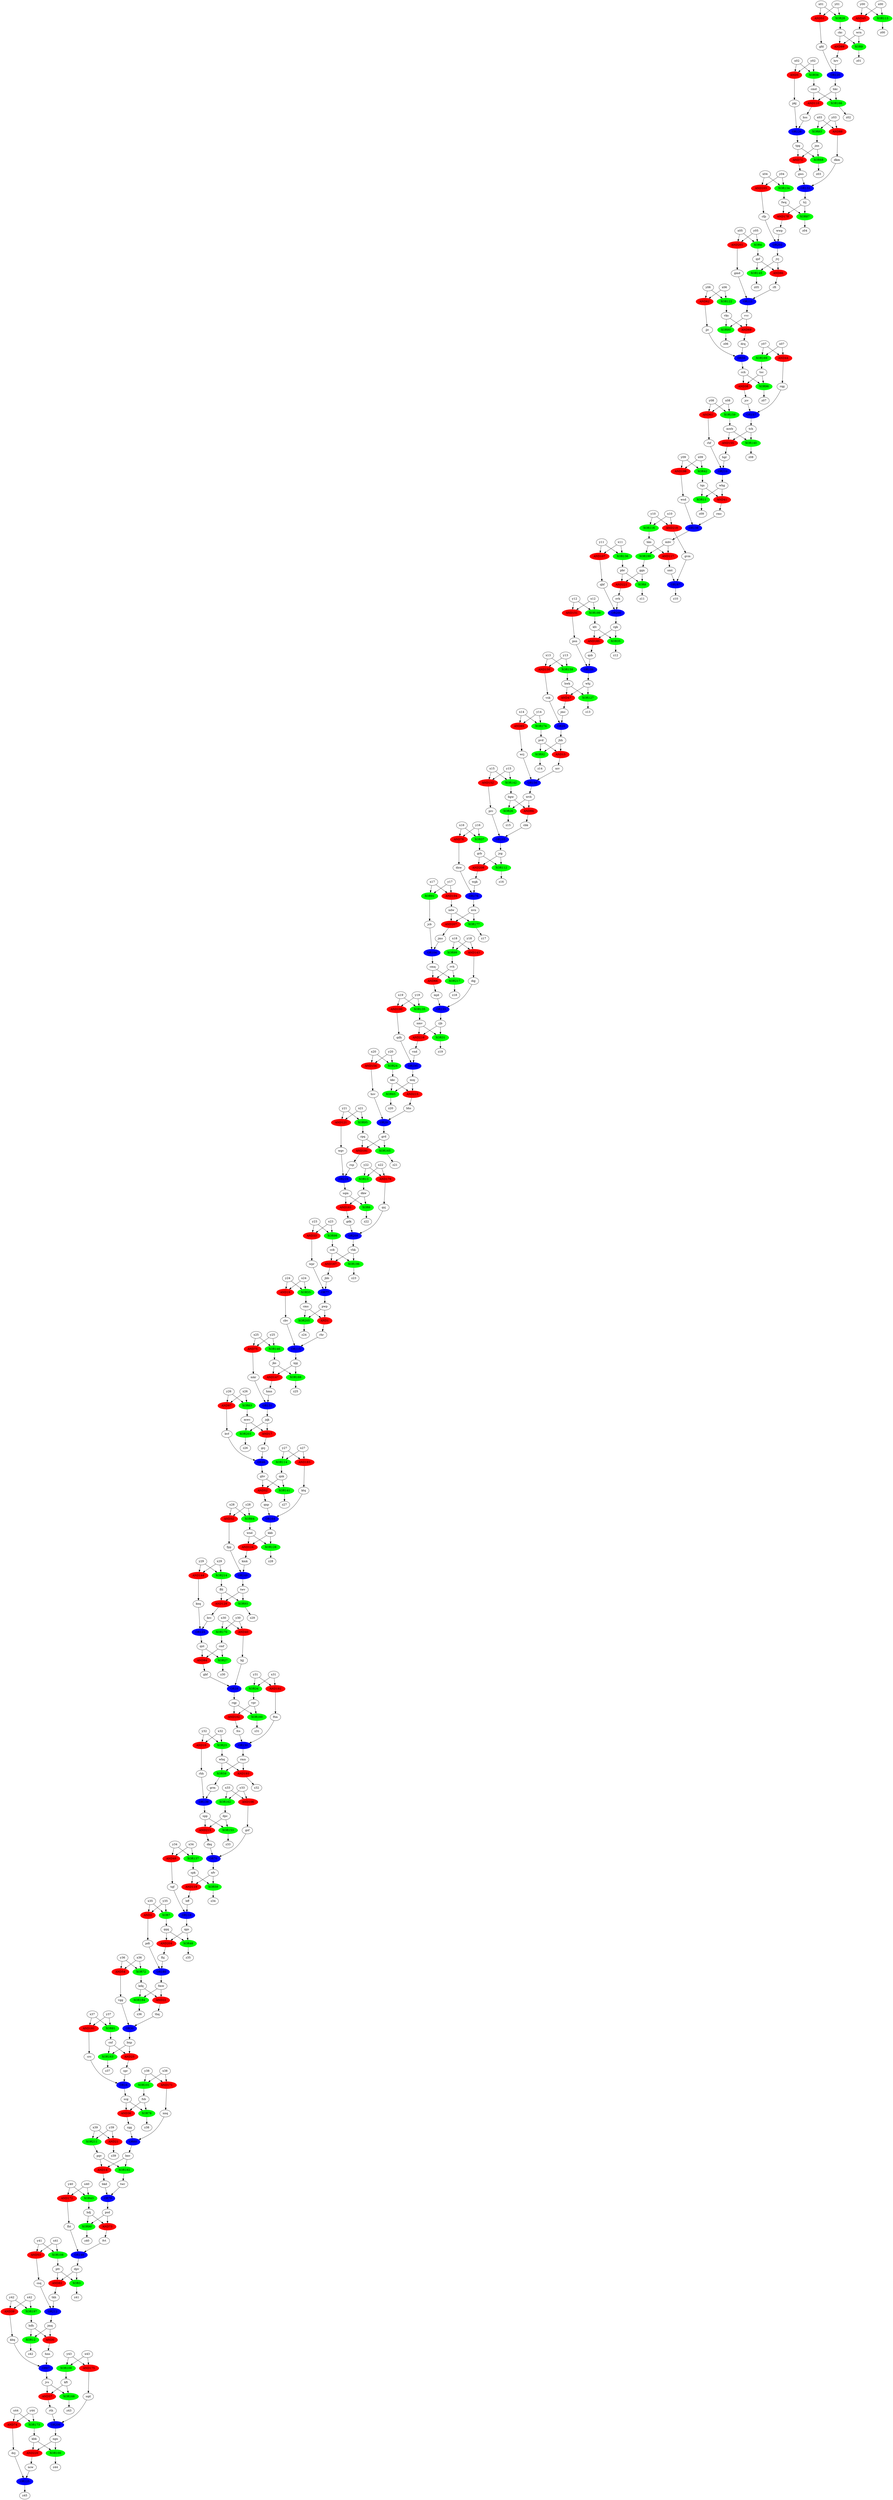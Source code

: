 digraph "logic" {
"AND0" ["color"="red","style"="filled"]
"AND1" ["color"="red","style"="filled"]
"AND2" ["color"="red","style"="filled"]
"XOR3" ["color"="green","style"="filled"]
"XOR4" ["color"="green","style"="filled"]
"AND5" ["color"="red","style"="filled"]
"XOR6" ["color"="green","style"="filled"]
"XOR7" ["color"="green","style"="filled"]
"XOR8" ["color"="green","style"="filled"]
"XOR9" ["color"="green","style"="filled"]
"AND10" ["color"="red","style"="filled"]
"XOR11" ["color"="green","style"="filled"]
"XOR12" ["color"="green","style"="filled"]
"XOR13" ["color"="green","style"="filled"]
"AND14" ["color"="red","style"="filled"]
"AND15" ["color"="red","style"="filled"]
"OR16" ["color"="blue","style"="filled"]
"AND17" ["color"="red","style"="filled"]
"OR18" ["color"="blue","style"="filled"]
"AND19" ["color"="red","style"="filled"]
"OR20" ["color"="blue","style"="filled"]
"AND21" ["color"="red","style"="filled"]
"AND22" ["color"="red","style"="filled"]
"XOR23" ["color"="green","style"="filled"]
"XOR24" ["color"="green","style"="filled"]
"AND25" ["color"="red","style"="filled"]
"XOR26" ["color"="green","style"="filled"]
"XOR27" ["color"="green","style"="filled"]
"XOR28" ["color"="green","style"="filled"]
"OR29" ["color"="blue","style"="filled"]
"OR30" ["color"="blue","style"="filled"]
"XOR31" ["color"="green","style"="filled"]
"AND32" ["color"="red","style"="filled"]
"AND33" ["color"="red","style"="filled"]
"XOR34" ["color"="green","style"="filled"]
"XOR35" ["color"="green","style"="filled"]
"AND36" ["color"="red","style"="filled"]
"XOR37" ["color"="green","style"="filled"]
"AND38" ["color"="red","style"="filled"]
"AND39" ["color"="red","style"="filled"]
"AND40" ["color"="red","style"="filled"]
"AND41" ["color"="red","style"="filled"]
"XOR42" ["color"="green","style"="filled"]
"XOR43" ["color"="green","style"="filled"]
"AND44" ["color"="red","style"="filled"]
"AND45" ["color"="red","style"="filled"]
"OR46" ["color"="blue","style"="filled"]
"AND47" ["color"="red","style"="filled"]
"XOR48" ["color"="green","style"="filled"]
"AND49" ["color"="red","style"="filled"]
"OR50" ["color"="blue","style"="filled"]
"AND51" ["color"="red","style"="filled"]
"AND52" ["color"="red","style"="filled"]
"AND53" ["color"="red","style"="filled"]
"AND54" ["color"="red","style"="filled"]
"XOR55" ["color"="green","style"="filled"]
"XOR56" ["color"="green","style"="filled"]
"AND57" ["color"="red","style"="filled"]
"XOR58" ["color"="green","style"="filled"]
"XOR59" ["color"="green","style"="filled"]
"OR60" ["color"="blue","style"="filled"]
"AND61" ["color"="red","style"="filled"]
"AND62" ["color"="red","style"="filled"]
"XOR63" ["color"="green","style"="filled"]
"XOR64" ["color"="green","style"="filled"]
"XOR65" ["color"="green","style"="filled"]
"AND66" ["color"="red","style"="filled"]
"OR67" ["color"="blue","style"="filled"]
"XOR68" ["color"="green","style"="filled"]
"AND69" ["color"="red","style"="filled"]
"OR70" ["color"="blue","style"="filled"]
"AND71" ["color"="red","style"="filled"]
"XOR72" ["color"="green","style"="filled"]
"AND73" ["color"="red","style"="filled"]
"AND74" ["color"="red","style"="filled"]
"AND75" ["color"="red","style"="filled"]
"AND76" ["color"="red","style"="filled"]
"OR77" ["color"="blue","style"="filled"]
"XOR78" ["color"="green","style"="filled"]
"OR79" ["color"="blue","style"="filled"]
"XOR80" ["color"="green","style"="filled"]
"XOR81" ["color"="green","style"="filled"]
"AND82" ["color"="red","style"="filled"]
"XOR83" ["color"="green","style"="filled"]
"AND84" ["color"="red","style"="filled"]
"AND85" ["color"="red","style"="filled"]
"AND86" ["color"="red","style"="filled"]
"XOR87" ["color"="green","style"="filled"]
"AND88" ["color"="red","style"="filled"]
"AND89" ["color"="red","style"="filled"]
"XOR90" ["color"="green","style"="filled"]
"XOR91" ["color"="green","style"="filled"]
"XOR92" ["color"="green","style"="filled"]
"XOR93" ["color"="green","style"="filled"]
"AND94" ["color"="red","style"="filled"]
"XOR95" ["color"="green","style"="filled"]
"XOR96" ["color"="green","style"="filled"]
"AND97" ["color"="red","style"="filled"]
"XOR98" ["color"="green","style"="filled"]
"XOR99" ["color"="green","style"="filled"]
"XOR100" ["color"="green","style"="filled"]
"XOR101" ["color"="green","style"="filled"]
"AND102" ["color"="red","style"="filled"]
"AND103" ["color"="red","style"="filled"]
"OR104" ["color"="blue","style"="filled"]
"OR105" ["color"="blue","style"="filled"]
"AND106" ["color"="red","style"="filled"]
"AND107" ["color"="red","style"="filled"]
"XOR108" ["color"="green","style"="filled"]
"XOR109" ["color"="green","style"="filled"]
"AND110" ["color"="red","style"="filled"]
"OR111" ["color"="blue","style"="filled"]
"XOR112" ["color"="green","style"="filled"]
"XOR113" ["color"="green","style"="filled"]
"XOR114" ["color"="green","style"="filled"]
"OR115" ["color"="blue","style"="filled"]
"XOR116" ["color"="green","style"="filled"]
"AND117" ["color"="red","style"="filled"]
"OR118" ["color"="blue","style"="filled"]
"AND119" ["color"="red","style"="filled"]
"OR120" ["color"="blue","style"="filled"]
"AND121" ["color"="red","style"="filled"]
"XOR122" ["color"="green","style"="filled"]
"OR123" ["color"="blue","style"="filled"]
"AND124" ["color"="red","style"="filled"]
"OR125" ["color"="blue","style"="filled"]
"OR126" ["color"="blue","style"="filled"]
"XOR127" ["color"="green","style"="filled"]
"XOR128" ["color"="green","style"="filled"]
"AND129" ["color"="red","style"="filled"]
"OR130" ["color"="blue","style"="filled"]
"OR131" ["color"="blue","style"="filled"]
"OR132" ["color"="blue","style"="filled"]
"OR133" ["color"="blue","style"="filled"]
"XOR134" ["color"="green","style"="filled"]
"XOR135" ["color"="green","style"="filled"]
"XOR136" ["color"="green","style"="filled"]
"XOR137" ["color"="green","style"="filled"]
"OR138" ["color"="blue","style"="filled"]
"OR139" ["color"="blue","style"="filled"]
"XOR140" ["color"="green","style"="filled"]
"XOR141" ["color"="green","style"="filled"]
"XOR142" ["color"="green","style"="filled"]
"AND143" ["color"="red","style"="filled"]
"AND144" ["color"="red","style"="filled"]
"XOR145" ["color"="green","style"="filled"]
"XOR146" ["color"="green","style"="filled"]
"AND147" ["color"="red","style"="filled"]
"OR148" ["color"="blue","style"="filled"]
"OR149" ["color"="blue","style"="filled"]
"AND150" ["color"="red","style"="filled"]
"AND151" ["color"="red","style"="filled"]
"AND152" ["color"="red","style"="filled"]
"XOR153" ["color"="green","style"="filled"]
"AND154" ["color"="red","style"="filled"]
"AND155" ["color"="red","style"="filled"]
"OR156" ["color"="blue","style"="filled"]
"OR157" ["color"="blue","style"="filled"]
"XOR158" ["color"="green","style"="filled"]
"XOR159" ["color"="green","style"="filled"]
"XOR160" ["color"="green","style"="filled"]
"AND161" ["color"="red","style"="filled"]
"XOR162" ["color"="green","style"="filled"]
"XOR163" ["color"="green","style"="filled"]
"OR164" ["color"="blue","style"="filled"]
"XOR165" ["color"="green","style"="filled"]
"XOR166" ["color"="green","style"="filled"]
"AND167" ["color"="red","style"="filled"]
"XOR168" ["color"="green","style"="filled"]
"XOR169" ["color"="green","style"="filled"]
"XOR170" ["color"="green","style"="filled"]
"AND171" ["color"="red","style"="filled"]
"AND172" ["color"="red","style"="filled"]
"XOR173" ["color"="green","style"="filled"]
"XOR174" ["color"="green","style"="filled"]
"AND175" ["color"="red","style"="filled"]
"OR176" ["color"="blue","style"="filled"]
"XOR177" ["color"="green","style"="filled"]
"AND178" ["color"="red","style"="filled"]
"AND179" ["color"="red","style"="filled"]
"OR180" ["color"="blue","style"="filled"]
"AND181" ["color"="red","style"="filled"]
"XOR182" ["color"="green","style"="filled"]
"AND183" ["color"="red","style"="filled"]
"XOR184" ["color"="green","style"="filled"]
"AND185" ["color"="red","style"="filled"]
"OR186" ["color"="blue","style"="filled"]
"OR187" ["color"="blue","style"="filled"]
"XOR188" ["color"="green","style"="filled"]
"XOR189" ["color"="green","style"="filled"]
"AND190" ["color"="red","style"="filled"]
"AND191" ["color"="red","style"="filled"]
"AND192" ["color"="red","style"="filled"]
"AND193" ["color"="red","style"="filled"]
"AND194" ["color"="red","style"="filled"]
"OR195" ["color"="blue","style"="filled"]
"XOR196" ["color"="green","style"="filled"]
"XOR197" ["color"="green","style"="filled"]
"AND198" ["color"="red","style"="filled"]
"XOR199" ["color"="green","style"="filled"]
"OR200" ["color"="blue","style"="filled"]
"AND201" ["color"="red","style"="filled"]
"OR202" ["color"="blue","style"="filled"]
"XOR203" ["color"="green","style"="filled"]
"AND204" ["color"="red","style"="filled"]
"XOR205" ["color"="green","style"="filled"]
"OR206" ["color"="blue","style"="filled"]
"AND207" ["color"="red","style"="filled"]
"AND208" ["color"="red","style"="filled"]
"OR209" ["color"="blue","style"="filled"]
"OR210" ["color"="blue","style"="filled"]
"XOR211" ["color"="green","style"="filled"]
"OR212" ["color"="blue","style"="filled"]
"AND213" ["color"="red","style"="filled"]
"XOR214" ["color"="green","style"="filled"]
"AND215" ["color"="red","style"="filled"]
"AND216" ["color"="red","style"="filled"]
"XOR217" ["color"="green","style"="filled"]
"AND218" ["color"="red","style"="filled"]
"OR219" ["color"="blue","style"="filled"]
"AND220" ["color"="red","style"="filled"]
"AND221" ["color"="red","style"="filled"]
"hdh" -> "XOR12"
"hdh" -> "AND0"
"AND0" -> "hnn"
"jmq" -> "XOR12"
"jmq" -> "AND0"
"hnn" -> "OR67"
"cms" -> "XOR205"
"cms" -> "AND1"
"AND1" -> "rhr"
"pwp" -> "XOR205"
"pwp" -> "AND1"
"rhr" -> "OR115"
"x35" -> "XOR7"
"x35" -> "AND2"
"AND2" -> "pdt"
"y35" -> "XOR7"
"y35" -> "AND2"
"pdt" -> "OR180"
"dpv" -> "AND82"
"dpv" -> "XOR3"
"XOR3" -> "z41"
"ptt" -> "AND82"
"ptt" -> "XOR3"
"x05" -> "AND201"
"x05" -> "XOR4"
"XOR4" -> "qsf"
"y05" -> "AND201"
"y05" -> "XOR4"
"qsf" -> "XOR145"
"qsf" -> "AND86"
"x02" -> "XOR56"
"x02" -> "AND5"
"AND5" -> "pkj"
"y02" -> "XOR56"
"y02" -> "AND5"
"pkj" -> "OR126"
"sqm" -> "AND161"
"sqm" -> "XOR6"
"XOR6" -> "z22"
"dkw" -> "AND161"
"dkw" -> "XOR6"
"XOR7" -> "qqq"
"qqq" -> "AND204"
"qqq" -> "XOR48"
"pbr" -> "AND221"
"pbr" -> "XOR8"
"XOR8" -> "z11"
"ggn" -> "AND221"
"ggn" -> "XOR8"
"ckc" -> "AND89"
"ckc" -> "XOR9"
"XOR9" -> "z01"
"wrn" -> "AND89"
"wrn" -> "XOR9"
"y32" -> "XOR23"
"y32" -> "AND10"
"AND10" -> "rhh"
"x32" -> "XOR23"
"x32" -> "AND10"
"rhh" -> "OR139"
"tqs" -> "AND41"
"tqs" -> "XOR11"
"XOR11" -> "z09"
"whg" -> "AND41"
"whg" -> "XOR11"
"XOR12" -> "z42"
"y22" -> "AND179"
"y22" -> "XOR13"
"XOR13" -> "dkw"
"x22" -> "AND179"
"x22" -> "XOR13"
"pqv" -> "XOR182"
"pqv" -> "AND14"
"AND14" -> "bkd"
"bnv" -> "XOR182"
"bnv" -> "AND14"
"bkd" -> "OR79"
"pvd" -> "XOR92"
"pvd" -> "AND15"
"AND15" -> "nrr"
"jhh" -> "XOR92"
"jhh" -> "AND15"
"nrr" -> "OR156"
"spr" -> "OR16"
"OR16" -> "scg"
"crc" -> "OR16"
"scg" -> "XOR78"
"scg" -> "AND36"
"mwc" -> "XOR203"
"mwc" -> "AND17"
"AND17" -> "gcj"
"jqk" -> "XOR203"
"jqk" -> "AND17"
"gcj" -> "OR46"
"gbf" -> "OR18"
"OR18" -> "rqp"
"bjj" -> "OR18"
"rqp" -> "XOR160"
"rqp" -> "AND102"
"y24" -> "XOR55"
"y24" -> "AND19"
"AND19" -> "cbv"
"x24" -> "XOR55"
"x24" -> "AND19"
"cbv" -> "OR115"
"vsk" -> "OR20"
"OR20" -> "jhh"
"jmc" -> "OR20"
"x39" -> "XOR211"
"x39" -> "AND21"
"AND21" -> "z39"
"y39" -> "XOR211"
"y39" -> "AND21"
"kdq" -> "XOR184"
"kdq" -> "AND22"
"AND22" -> "thq"
"fmw" -> "XOR184"
"fmw" -> "AND22"
"thq" -> "OR30"
"XOR23" -> "whq"
"whq" -> "AND193"
"whq" -> "XOR58"
"x20" -> "AND154"
"x20" -> "XOR24"
"XOR24" -> "kkc"
"y20" -> "AND154"
"y20" -> "XOR24"
"kkc" -> "AND215"
"kkc" -> "XOR65"
"cnf" -> "XOR163"
"cnf" -> "AND25"
"AND25" -> "spr"
"bnp" -> "XOR163"
"bnp" -> "AND25"
"bgw" -> "AND94"
"bgw" -> "XOR26"
"XOR26" -> "z15"
"wvb" -> "AND94"
"wvb" -> "XOR26"
"qnt" -> "AND84"
"qnt" -> "XOR27"
"XOR27" -> "z30"
"cmf" -> "AND84"
"cmf" -> "XOR27"
"x01" -> "AND51"
"x01" -> "XOR28"
"XOR28" -> "ckc"
"y01" -> "AND51"
"y01" -> "XOR28"
"bhs" -> "OR29"
"OR29" -> "grd"
"hsv" -> "OR29"
"grd" -> "AND191"
"grd" -> "XOR165"
"vgg" -> "OR30"
"OR30" -> "bnp"
"nmv" -> "AND216"
"nmv" -> "XOR31"
"XOR31" -> "z19"
"rjb" -> "AND216"
"rjb" -> "XOR31"
"x28" -> "XOR64"
"x28" -> "AND32"
"AND32" -> "fpp"
"y28" -> "XOR64"
"y28" -> "AND32"
"fpp" -> "OR149"
"y23" -> "XOR98"
"y23" -> "AND33"
"AND33" -> "wpr"
"x23" -> "XOR98"
"x23" -> "AND33"
"wpr" -> "OR77"
"y31" -> "AND192"
"y31" -> "XOR34"
"XOR34" -> "vpr"
"x31" -> "AND192"
"x31" -> "XOR34"
"vpr" -> "XOR160"
"vpr" -> "AND102"
"kfc" -> "AND185"
"kfc" -> "XOR35"
"XOR35" -> "z12"
"rgk" -> "AND185"
"rgk" -> "XOR35"
"fsb" -> "XOR78"
"fsb" -> "AND36"
"AND36" -> "rgg"
"rgg" -> "OR60"
"x16" -> "AND76"
"x16" -> "XOR37"
"XOR37" -> "grb"
"y16" -> "AND76"
"y16" -> "XOR37"
"grb" -> "AND208"
"grb" -> "XOR112"
"cch" -> "XOR96"
"cch" -> "AND38"
"AND38" -> "jcv"
"tsc" -> "XOR96"
"tsc" -> "AND38"
"jcv" -> "OR157"
"y42" -> "XOR197"
"y42" -> "AND39"
"AND39" -> "kbq"
"x42" -> "XOR197"
"x42" -> "AND39"
"kbq" -> "OR67"
"x30" -> "XOR170"
"x30" -> "AND40"
"AND40" -> "bjj"
"y30" -> "XOR170"
"y30" -> "AND40"
"AND41" -> "rmc"
"rmc" -> "OR138"
"y09" -> "AND198"
"y09" -> "XOR42"
"XOR42" -> "tqs"
"x09" -> "AND198"
"x09" -> "XOR42"
"y40" -> "AND172"
"y40" -> "XOR43"
"XOR43" -> "hdj"
"x40" -> "AND172"
"x40" -> "XOR43"
"hdj" -> "XOR90"
"hdj" -> "AND73"
"y07" -> "XOR169"
"y07" -> "AND44"
"AND44" -> "rqg"
"x07" -> "XOR169"
"x07" -> "AND44"
"rqg" -> "OR157"
"y00" -> "XOR113"
"y00" -> "AND45"
"AND45" -> "wrn"
"x00" -> "XOR113"
"x00" -> "AND45"
"bvf" -> "OR46"
"OR46" -> "ghv"
"ghv" -> "XOR141"
"ghv" -> "AND52"
"whj" -> "XOR127"
"whj" -> "AND47"
"AND47" -> "jmc"
"hwk" -> "XOR127"
"hwk" -> "AND47"
"XOR48" -> "z35"
"qgs" -> "AND204"
"qgs" -> "XOR48"
"y34" -> "XOR137"
"y34" -> "AND49"
"AND49" -> "tqf"
"x34" -> "XOR137"
"x34" -> "AND49"
"tqf" -> "OR118"
"drq" -> "OR50"
"OR50" -> "cch"
"jjc" -> "OR50"
"AND51" -> "gfd"
"gfd" -> "OR120"
"qnk" -> "XOR141"
"qnk" -> "AND52"
"AND52" -> "qnp"
"qnp" -> "OR164"
"y41" -> "XOR108"
"y41" -> "AND53"
"AND53" -> "csq"
"x41" -> "XOR108"
"x41" -> "AND53"
"csq" -> "OR212"
"y36" -> "XOR72"
"y36" -> "AND54"
"AND54" -> "vgg"
"x36" -> "XOR72"
"x36" -> "AND54"
"XOR55" -> "cms"
"XOR56" -> "cmd"
"cmd" -> "XOR166"
"cmd" -> "AND110"
"jvs" -> "XOR168"
"jvs" -> "AND57"
"AND57" -> "rth"
"kft" -> "XOR168"
"kft" -> "AND57"
"rth" -> "OR206"
"rmn" -> "AND193"
"rmn" -> "XOR58"
"XOR58" -> "grm"
"grm" -> "OR139"
"spk" -> "AND119"
"spk" -> "XOR59"
"XOR59" -> "z34"
"nfv" -> "AND119"
"nfv" -> "XOR59"
"nnq" -> "OR60"
"OR60" -> "bnv"
"y08" -> "XOR159"
"y08" -> "AND61"
"AND61" -> "rhf"
"x08" -> "XOR159"
"x08" -> "AND61"
"rhf" -> "OR210"
"y06" -> "XOR122"
"y06" -> "AND62"
"AND62" -> "jjc"
"x06" -> "XOR122"
"x06" -> "AND62"
"y26" -> "AND97"
"y26" -> "XOR63"
"XOR63" -> "mwc"
"x26" -> "AND97"
"x26" -> "XOR63"
"XOR64" -> "wnd"
"wnd" -> "XOR128"
"wnd" -> "AND124"
"mnj" -> "AND215"
"mnj" -> "XOR65"
"XOR65" -> "z20"
"cmq" -> "XOR217"
"cmq" -> "AND66"
"AND66" -> "mjd"
"rvh" -> "XOR217"
"rvh" -> "AND66"
"mjd" -> "OR133"
"OR67" -> "jvs"
"tpg" -> "AND71"
"tpg" -> "XOR68"
"XOR68" -> "z03"
"jnn" -> "AND71"
"jnn" -> "XOR68"
"vks" -> "XOR80"
"vks" -> "AND69"
"AND69" -> "drq"
"vvr" -> "XOR80"
"vvr" -> "AND69"
"dkq" -> "OR70"
"OR70" -> "nfv"
"gsf" -> "OR70"
"AND71" -> "gws"
"gws" -> "OR132"
"XOR72" -> "kdq"
"psd" -> "XOR90"
"psd" -> "AND73"
"AND73" -> "fvt"
"fvt" -> "OR148"
"x44" -> "XOR173"
"x44" -> "AND74"
"AND74" -> "dcj"
"y44" -> "XOR173"
"y44" -> "AND74"
"dcj" -> "OR125"
"x25" -> "XOR146"
"x25" -> "AND75"
"AND75" -> "mkr"
"y25" -> "XOR146"
"y25" -> "AND75"
"mkr" -> "OR131"
"AND76" -> "dnw"
"dnw" -> "OR176"
"OR77" -> "pwp"
"jbb" -> "OR77"
"XOR78" -> "z38"
"twr" -> "OR79"
"OR79" -> "psd"
"XOR80" -> "z06"
"x37" -> "AND181"
"x37" -> "XOR81"
"XOR81" -> "cnf"
"y37" -> "AND181"
"y37" -> "XOR81"
"AND82" -> "tkh"
"tkh" -> "OR212"
"x03" -> "AND88"
"x03" -> "XOR83"
"XOR83" -> "jnn"
"y03" -> "AND88"
"y03" -> "XOR83"
"AND84" -> "gbf"
"x14" -> "XOR174"
"x14" -> "AND85"
"AND85" -> "wrj"
"y14" -> "XOR174"
"y14" -> "AND85"
"wrj" -> "OR156"
"jvj" -> "XOR145"
"jvj" -> "AND86"
"AND86" -> "rft"
"rft" -> "OR111"
"fwq" -> "AND178"
"fwq" -> "XOR87"
"XOR87" -> "z04"
"trj" -> "AND178"
"trj" -> "XOR87"
"AND88" -> "dkm"
"dkm" -> "OR132"
"AND89" -> "hrv"
"hrv" -> "OR120"
"XOR90" -> "z40"
"x17" -> "AND194"
"x17" -> "XOR91"
"XOR91" -> "jcb"
"y17" -> "AND194"
"y17" -> "XOR91"
"jcb" -> "OR104"
"XOR92" -> "z14"
"ffd" -> "AND129"
"ffd" -> "XOR93"
"XOR93" -> "z29"
"twv" -> "AND129"
"twv" -> "XOR93"
"AND94" -> "cbk"
"cbk" -> "OR105"
"y21" -> "AND121"
"y21" -> "XOR95"
"XOR95" -> "rpq"
"x21" -> "AND121"
"x21" -> "XOR95"
"rpq" -> "AND191"
"rpq" -> "XOR165"
"XOR96" -> "z07"
"AND97" -> "bvf"
"XOR98" -> "ccb"
"ccb" -> "XOR196"
"ccb" -> "AND167"
"x18" -> "AND143"
"x18" -> "XOR99"
"XOR99" -> "rvh"
"y18" -> "AND143"
"y18" -> "XOR99"
"kbk" -> "AND220"
"kbk" -> "XOR100"
"XOR100" -> "z44"
"ngn" -> "AND220"
"ngn" -> "XOR100"
"y38" -> "AND171"
"y38" -> "XOR101"
"XOR101" -> "fsb"
"x38" -> "AND171"
"x38" -> "XOR101"
"AND102" -> "fcs"
"fcs" -> "OR130"
"x04" -> "XOR134"
"x04" -> "AND103"
"AND103" -> "cfp"
"y04" -> "XOR134"
"y04" -> "AND103"
"cfp" -> "OR202"
"OR104" -> "cmq"
"jms" -> "OR104"
"OR105" -> "jcg"
"prc" -> "OR105"
"jcg" -> "AND208"
"jcg" -> "XOR112"
"x33" -> "XOR162"
"x33" -> "AND106"
"AND106" -> "gsf"
"y33" -> "XOR162"
"y33" -> "AND106"
"y11" -> "XOR136"
"y11" -> "AND107"
"AND107" -> "qbf"
"x11" -> "XOR136"
"x11" -> "AND107"
"qbf" -> "OR200"
"XOR108" -> "ptt"
"y43" -> "AND175"
"y43" -> "XOR109"
"XOR109" -> "kft"
"x43" -> "AND175"
"x43" -> "XOR109"
"AND110" -> "hss"
"hkc" -> "XOR166"
"hkc" -> "AND110"
"hss" -> "OR126"
"OR111" -> "vvr"
"gmd" -> "OR111"
"XOR112" -> "z16"
"XOR113" -> "z00"
"y27" -> "AND183"
"y27" -> "XOR114"
"XOR114" -> "qnk"
"x27" -> "AND183"
"x27" -> "XOR114"
"OR115" -> "njg"
"njg" -> "XOR188"
"njg" -> "AND147"
"y10" -> "AND218"
"y10" -> "XOR116"
"XOR116" -> "hks"
"x10" -> "AND218"
"x10" -> "XOR116"
"hks" -> "XOR199"
"hks" -> "AND117"
"AND117" -> "smt"
"mbv" -> "XOR199"
"mbv" -> "AND117"
"smt" -> "OR187"
"bff" -> "OR118"
"OR118" -> "qgs"
"AND119" -> "bff"
"OR120" -> "hkc"
"AND121" -> "wgv"
"wgv" -> "OR219"
"XOR122" -> "vks"
"knq" -> "OR123"
"OR123" -> "qnt"
"brc" -> "OR123"
"kkb" -> "XOR128"
"kkb" -> "AND124"
"AND124" -> "kmk"
"kmk" -> "OR149"
"ncw" -> "OR125"
"OR125" -> "z45"
"OR126" -> "tpg"
"XOR127" -> "z13"
"XOR128" -> "z28"
"AND129" -> "brc"
"OR130" -> "rmn"
"ftm" -> "OR130"
"OR131" -> "jqk"
"hmn" -> "OR131"
"OR132" -> "trj"
"OR133" -> "rjb"
"dqj" -> "OR133"
"XOR134" -> "fwq"
"x19" -> "AND190"
"x19" -> "XOR135"
"XOR135" -> "nmv"
"y19" -> "AND190"
"y19" -> "XOR135"
"XOR136" -> "pbr"
"XOR137" -> "spk"
"OR138" -> "mbv"
"wsd" -> "OR138"
"OR139" -> "spp"
"spp" -> "AND213"
"spp" -> "XOR153"
"tch" -> "AND155"
"tch" -> "XOR140"
"XOR140" -> "z08"
"mwb" -> "AND155"
"mwb" -> "XOR140"
"XOR141" -> "z27"
"x15" -> "AND152"
"x15" -> "XOR142"
"XOR142" -> "bgw"
"y15" -> "AND152"
"y15" -> "XOR142"
"AND143" -> "dqj"
"y29" -> "XOR214"
"y29" -> "AND144"
"AND144" -> "knq"
"x29" -> "XOR214"
"x29" -> "AND144"
"XOR145" -> "z05"
"XOR146" -> "jks"
"jks" -> "XOR188"
"jks" -> "AND147"
"AND147" -> "hmn"
"OR148" -> "dpv"
"fht" -> "OR148"
"OR149" -> "twv"
"x13" -> "XOR158"
"x13" -> "AND150"
"AND150" -> "vsk"
"y13" -> "XOR158"
"y13" -> "AND150"
"y12" -> "XOR189"
"y12" -> "AND151"
"AND151" -> "psn"
"x12" -> "XOR189"
"x12" -> "AND151"
"psn" -> "OR186"
"AND152" -> "prc"
"dpc" -> "AND213"
"dpc" -> "XOR153"
"XOR153" -> "z33"
"AND154" -> "hsv"
"AND155" -> "hgr"
"hgr" -> "OR210"
"OR156" -> "wvb"
"OR157" -> "tch"
"XOR158" -> "hwk"
"XOR159" -> "mwb"
"XOR160" -> "z31"
"AND161" -> "gdk"
"gdk" -> "OR209"
"XOR162" -> "dpc"
"XOR163" -> "z37"
"ktq" -> "OR164"
"OR164" -> "kkb"
"XOR165" -> "z21"
"XOR166" -> "z02"
"vhk" -> "XOR196"
"vhk" -> "AND167"
"AND167" -> "jbb"
"XOR168" -> "z43"
"XOR169" -> "tsc"
"XOR170" -> "cmf"
"AND171" -> "nnq"
"AND172" -> "fht"
"XOR173" -> "kbk"
"XOR174" -> "pvd"
"AND175" -> "sqd"
"sqd" -> "OR206"
"wgk" -> "OR176"
"OR176" -> "nvn"
"nvn" -> "AND207"
"nvn" -> "XOR177"
"ndw" -> "AND207"
"ndw" -> "XOR177"
"XOR177" -> "z17"
"AND178" -> "wwp"
"wwp" -> "OR202"
"AND179" -> "qsj"
"qsj" -> "OR209"
"fhj" -> "OR180"
"OR180" -> "fmw"
"AND181" -> "crc"
"XOR182" -> "twr"
"AND183" -> "ktq"
"XOR184" -> "z36"
"AND185" -> "qsb"
"qsb" -> "OR186"
"OR186" -> "whj"
"gvm" -> "OR187"
"OR187" -> "z10"
"XOR188" -> "z25"
"XOR189" -> "kfc"
"AND190" -> "qdh"
"qdh" -> "OR195"
"AND191" -> "rsp"
"rsp" -> "OR219"
"AND192" -> "ftm"
"AND193" -> "z32"
"AND194" -> "ndw"
"vnd" -> "OR195"
"OR195" -> "mnj"
"XOR196" -> "z23"
"XOR197" -> "hdh"
"AND198" -> "wsd"
"XOR199" -> "ggn"
"svk" -> "OR200"
"OR200" -> "rgk"
"AND201" -> "gmd"
"OR202" -> "jvj"
"XOR203" -> "z26"
"AND204" -> "fhj"
"XOR205" -> "z24"
"OR206" -> "ngn"
"AND207" -> "jms"
"AND208" -> "wgk"
"OR209" -> "vhk"
"OR210" -> "whg"
"XOR211" -> "pqv"
"OR212" -> "jmq"
"AND213" -> "dkq"
"XOR214" -> "ffd"
"AND215" -> "bhs"
"AND216" -> "vnd"
"XOR217" -> "z18"
"AND218" -> "gvm"
"OR219" -> "sqm"
"AND220" -> "ncw"
"AND221" -> "svk"
}
